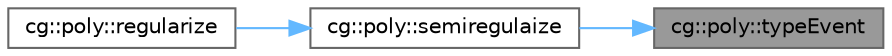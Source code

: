 digraph "cg::poly::typeEvent"
{
 // LATEX_PDF_SIZE
  bgcolor="transparent";
  edge [fontname=Helvetica,fontsize=10,labelfontname=Helvetica,labelfontsize=10];
  node [fontname=Helvetica,fontsize=10,shape=box,height=0.2,width=0.4];
  rankdir="RL";
  Node1 [id="Node000001",label="cg::poly::typeEvent",height=0.2,width=0.4,color="gray40", fillcolor="grey60", style="filled", fontcolor="black",tooltip=" "];
  Node1 -> Node2 [id="edge1_Node000001_Node000002",dir="back",color="steelblue1",style="solid",tooltip=" "];
  Node2 [id="Node000002",label="cg::poly::semiregulaize",height=0.2,width=0.4,color="grey40", fillcolor="white", style="filled",URL="$namespacecg_1_1poly.html#a117aed378691a9a9d4a1c10dc4ecd87f",tooltip=" "];
  Node2 -> Node3 [id="edge2_Node000002_Node000003",dir="back",color="steelblue1",style="solid",tooltip=" "];
  Node3 [id="Node000003",label="cg::poly::regularize",height=0.2,width=0.4,color="grey40", fillcolor="white", style="filled",URL="$namespacecg_1_1poly.html#a7604cbdd72727e05263672997b7ca5bc",tooltip=" "];
}

